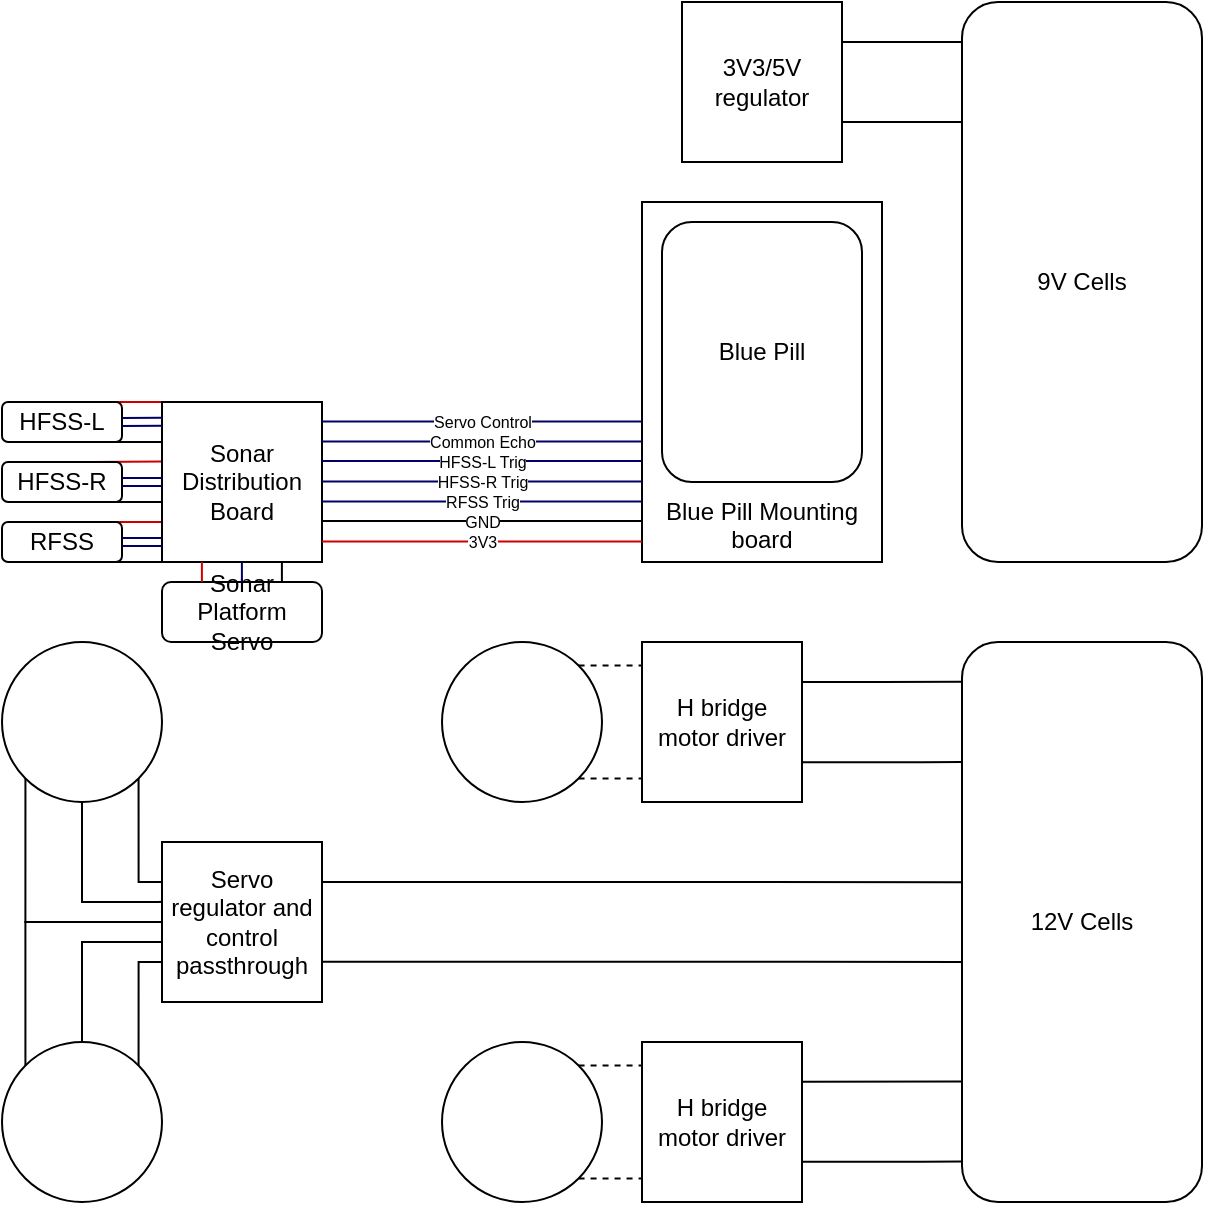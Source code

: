 <mxfile version="20.0.1" type="github">
  <diagram id="aKo4nkEPc6Qk0W20-_ik" name="Page-1">
    <mxGraphModel dx="1221" dy="734" grid="1" gridSize="10" guides="1" tooltips="1" connect="1" arrows="1" fold="1" page="1" pageScale="1" pageWidth="680" pageHeight="680" math="0" shadow="0">
      <root>
        <mxCell id="0" />
        <mxCell id="1" parent="0" />
        <mxCell id="4rk6-c169mp4JHar0VSb-52" value="" style="endArrow=none;html=1;rounded=0;exitX=0;exitY=0;exitDx=0;exitDy=0;strokeColor=#CC0000;" edge="1" parent="1" source="4rk6-c169mp4JHar0VSb-40">
          <mxGeometry width="50" height="50" relative="1" as="geometry">
            <mxPoint x="45" y="290" as="sourcePoint" />
            <mxPoint x="95" y="240" as="targetPoint" />
          </mxGeometry>
        </mxCell>
        <mxCell id="4rk6-c169mp4JHar0VSb-56" value="" style="endArrow=none;html=1;rounded=0;exitX=0;exitY=0;exitDx=0;exitDy=0;entryX=0.75;entryY=0;entryDx=0;entryDy=0;strokeColor=#CC0000;" edge="1" parent="1" target="4rk6-c169mp4JHar0VSb-41">
          <mxGeometry width="50" height="50" relative="1" as="geometry">
            <mxPoint x="120" y="269.8" as="sourcePoint" />
            <mxPoint x="95" y="269.8" as="targetPoint" />
          </mxGeometry>
        </mxCell>
        <mxCell id="4rk6-c169mp4JHar0VSb-59" value="" style="endArrow=none;html=1;rounded=0;strokeColor=#CC0000;" edge="1" parent="1">
          <mxGeometry width="50" height="50" relative="1" as="geometry">
            <mxPoint x="120" y="300" as="sourcePoint" />
            <mxPoint x="95" y="300" as="targetPoint" />
          </mxGeometry>
        </mxCell>
        <mxCell id="4rk6-c169mp4JHar0VSb-1" value="12V Cells" style="rounded=1;whiteSpace=wrap;html=1;" vertex="1" parent="1">
          <mxGeometry x="520" y="360" width="120" height="280" as="geometry" />
        </mxCell>
        <mxCell id="4rk6-c169mp4JHar0VSb-2" value="9V Cells" style="rounded=1;whiteSpace=wrap;html=1;" vertex="1" parent="1">
          <mxGeometry x="520" y="40" width="120" height="280" as="geometry" />
        </mxCell>
        <mxCell id="4rk6-c169mp4JHar0VSb-25" style="edgeStyle=orthogonalEdgeStyle;rounded=0;orthogonalLoop=1;jettySize=auto;html=1;exitX=1;exitY=0.25;exitDx=0;exitDy=0;entryX=0;entryY=0.071;entryDx=0;entryDy=0;entryPerimeter=0;endArrow=none;endFill=0;" edge="1" parent="1" source="4rk6-c169mp4JHar0VSb-4" target="4rk6-c169mp4JHar0VSb-1">
          <mxGeometry relative="1" as="geometry" />
        </mxCell>
        <mxCell id="4rk6-c169mp4JHar0VSb-4" value="H bridge motor driver" style="whiteSpace=wrap;html=1;aspect=fixed;" vertex="1" parent="1">
          <mxGeometry x="360" y="360" width="80" height="80" as="geometry" />
        </mxCell>
        <mxCell id="4rk6-c169mp4JHar0VSb-5" value="H bridge motor driver" style="whiteSpace=wrap;html=1;aspect=fixed;" vertex="1" parent="1">
          <mxGeometry x="360" y="560" width="80" height="80" as="geometry" />
        </mxCell>
        <mxCell id="4rk6-c169mp4JHar0VSb-15" style="edgeStyle=orthogonalEdgeStyle;rounded=0;orthogonalLoop=1;jettySize=auto;html=1;exitX=0;exitY=0.5;exitDx=0;exitDy=0;entryX=0;entryY=0;entryDx=0;entryDy=0;endArrow=none;endFill=0;" edge="1" parent="1" source="4rk6-c169mp4JHar0VSb-6" target="4rk6-c169mp4JHar0VSb-10">
          <mxGeometry relative="1" as="geometry" />
        </mxCell>
        <mxCell id="4rk6-c169mp4JHar0VSb-21" style="edgeStyle=orthogonalEdgeStyle;rounded=0;orthogonalLoop=1;jettySize=auto;html=1;exitX=1;exitY=0.25;exitDx=0;exitDy=0;endArrow=none;endFill=0;entryX=0;entryY=0.429;entryDx=0;entryDy=0;entryPerimeter=0;" edge="1" parent="1" source="4rk6-c169mp4JHar0VSb-6" target="4rk6-c169mp4JHar0VSb-1">
          <mxGeometry relative="1" as="geometry">
            <mxPoint x="510" y="480.222" as="targetPoint" />
          </mxGeometry>
        </mxCell>
        <mxCell id="4rk6-c169mp4JHar0VSb-6" value="Servo regulator and control passthrough" style="whiteSpace=wrap;html=1;aspect=fixed;" vertex="1" parent="1">
          <mxGeometry x="120" y="460" width="80" height="80" as="geometry" />
        </mxCell>
        <mxCell id="4rk6-c169mp4JHar0VSb-7" value="" style="ellipse;whiteSpace=wrap;html=1;aspect=fixed;" vertex="1" parent="1">
          <mxGeometry x="260" y="360" width="80" height="80" as="geometry" />
        </mxCell>
        <mxCell id="4rk6-c169mp4JHar0VSb-29" style="edgeStyle=orthogonalEdgeStyle;rounded=0;orthogonalLoop=1;jettySize=auto;html=1;exitX=1;exitY=0;exitDx=0;exitDy=0;endArrow=none;endFill=0;dashed=1;entryX=0;entryY=0.153;entryDx=0;entryDy=0;entryPerimeter=0;" edge="1" parent="1" source="4rk6-c169mp4JHar0VSb-8" target="4rk6-c169mp4JHar0VSb-5">
          <mxGeometry relative="1" as="geometry" />
        </mxCell>
        <mxCell id="4rk6-c169mp4JHar0VSb-31" style="edgeStyle=orthogonalEdgeStyle;rounded=0;orthogonalLoop=1;jettySize=auto;html=1;exitX=1;exitY=1;exitDx=0;exitDy=0;entryX=-0.006;entryY=0.847;entryDx=0;entryDy=0;entryPerimeter=0;dashed=1;endArrow=none;endFill=0;" edge="1" parent="1" source="4rk6-c169mp4JHar0VSb-8" target="4rk6-c169mp4JHar0VSb-5">
          <mxGeometry relative="1" as="geometry" />
        </mxCell>
        <mxCell id="4rk6-c169mp4JHar0VSb-8" value="" style="ellipse;whiteSpace=wrap;html=1;aspect=fixed;" vertex="1" parent="1">
          <mxGeometry x="260" y="560" width="80" height="80" as="geometry" />
        </mxCell>
        <mxCell id="4rk6-c169mp4JHar0VSb-11" style="edgeStyle=orthogonalEdgeStyle;rounded=0;orthogonalLoop=1;jettySize=auto;html=1;exitX=1;exitY=1;exitDx=0;exitDy=0;entryX=0;entryY=0.25;entryDx=0;entryDy=0;endArrow=none;endFill=0;" edge="1" parent="1" source="4rk6-c169mp4JHar0VSb-9" target="4rk6-c169mp4JHar0VSb-6">
          <mxGeometry relative="1" as="geometry">
            <Array as="points">
              <mxPoint x="108" y="480" />
            </Array>
          </mxGeometry>
        </mxCell>
        <mxCell id="4rk6-c169mp4JHar0VSb-12" style="edgeStyle=orthogonalEdgeStyle;rounded=0;orthogonalLoop=1;jettySize=auto;html=1;exitX=0.5;exitY=1;exitDx=0;exitDy=0;endArrow=none;endFill=0;entryX=0.006;entryY=0.373;entryDx=0;entryDy=0;entryPerimeter=0;" edge="1" parent="1" source="4rk6-c169mp4JHar0VSb-9" target="4rk6-c169mp4JHar0VSb-6">
          <mxGeometry relative="1" as="geometry">
            <mxPoint x="110" y="490" as="targetPoint" />
            <Array as="points">
              <mxPoint x="80" y="490" />
              <mxPoint x="118" y="490" />
            </Array>
          </mxGeometry>
        </mxCell>
        <mxCell id="4rk6-c169mp4JHar0VSb-14" style="edgeStyle=orthogonalEdgeStyle;rounded=0;orthogonalLoop=1;jettySize=auto;html=1;exitX=0;exitY=1;exitDx=0;exitDy=0;entryX=0;entryY=0.5;entryDx=0;entryDy=0;endArrow=none;endFill=0;" edge="1" parent="1" source="4rk6-c169mp4JHar0VSb-9" target="4rk6-c169mp4JHar0VSb-6">
          <mxGeometry relative="1" as="geometry" />
        </mxCell>
        <mxCell id="4rk6-c169mp4JHar0VSb-9" value="" style="ellipse;whiteSpace=wrap;html=1;aspect=fixed;" vertex="1" parent="1">
          <mxGeometry x="40" y="360" width="80" height="80" as="geometry" />
        </mxCell>
        <mxCell id="4rk6-c169mp4JHar0VSb-17" style="edgeStyle=orthogonalEdgeStyle;rounded=0;orthogonalLoop=1;jettySize=auto;html=1;exitX=0.5;exitY=0;exitDx=0;exitDy=0;entryX=0;entryY=0.625;entryDx=0;entryDy=0;entryPerimeter=0;endArrow=none;endFill=0;" edge="1" parent="1" source="4rk6-c169mp4JHar0VSb-10" target="4rk6-c169mp4JHar0VSb-6">
          <mxGeometry relative="1" as="geometry" />
        </mxCell>
        <mxCell id="4rk6-c169mp4JHar0VSb-19" style="edgeStyle=orthogonalEdgeStyle;rounded=0;orthogonalLoop=1;jettySize=auto;html=1;exitX=1;exitY=0;exitDx=0;exitDy=0;entryX=0;entryY=0.75;entryDx=0;entryDy=0;endArrow=none;endFill=0;" edge="1" parent="1" source="4rk6-c169mp4JHar0VSb-10" target="4rk6-c169mp4JHar0VSb-6">
          <mxGeometry relative="1" as="geometry">
            <Array as="points">
              <mxPoint x="108" y="520" />
            </Array>
          </mxGeometry>
        </mxCell>
        <mxCell id="4rk6-c169mp4JHar0VSb-10" value="" style="ellipse;whiteSpace=wrap;html=1;aspect=fixed;" vertex="1" parent="1">
          <mxGeometry x="40" y="560" width="80" height="80" as="geometry" />
        </mxCell>
        <mxCell id="4rk6-c169mp4JHar0VSb-23" style="edgeStyle=orthogonalEdgeStyle;rounded=0;orthogonalLoop=1;jettySize=auto;html=1;exitX=1;exitY=0.25;exitDx=0;exitDy=0;endArrow=none;endFill=0;entryX=0;entryY=0.429;entryDx=0;entryDy=0;entryPerimeter=0;" edge="1" parent="1">
          <mxGeometry relative="1" as="geometry">
            <mxPoint x="520" y="520.02" as="targetPoint" />
            <mxPoint x="200" y="519.9" as="sourcePoint" />
            <Array as="points">
              <mxPoint x="440" y="520" />
              <mxPoint x="440" y="520" />
            </Array>
          </mxGeometry>
        </mxCell>
        <mxCell id="4rk6-c169mp4JHar0VSb-26" style="edgeStyle=orthogonalEdgeStyle;rounded=0;orthogonalLoop=1;jettySize=auto;html=1;exitX=1;exitY=0.25;exitDx=0;exitDy=0;entryX=0;entryY=0.071;entryDx=0;entryDy=0;entryPerimeter=0;endArrow=none;endFill=0;" edge="1" parent="1">
          <mxGeometry relative="1" as="geometry">
            <mxPoint x="440" y="420.09" as="sourcePoint" />
            <mxPoint x="520" y="419.97" as="targetPoint" />
            <Array as="points">
              <mxPoint x="500" y="420" />
              <mxPoint x="500" y="420" />
            </Array>
          </mxGeometry>
        </mxCell>
        <mxCell id="4rk6-c169mp4JHar0VSb-27" style="edgeStyle=orthogonalEdgeStyle;rounded=0;orthogonalLoop=1;jettySize=auto;html=1;exitX=1;exitY=0.25;exitDx=0;exitDy=0;entryX=0;entryY=0.071;entryDx=0;entryDy=0;entryPerimeter=0;endArrow=none;endFill=0;" edge="1" parent="1">
          <mxGeometry relative="1" as="geometry">
            <mxPoint x="440" y="579.82" as="sourcePoint" />
            <mxPoint x="520" y="579.7" as="targetPoint" />
            <Array as="points">
              <mxPoint x="520" y="580" />
            </Array>
          </mxGeometry>
        </mxCell>
        <mxCell id="4rk6-c169mp4JHar0VSb-28" style="edgeStyle=orthogonalEdgeStyle;rounded=0;orthogonalLoop=1;jettySize=auto;html=1;exitX=1;exitY=0.25;exitDx=0;exitDy=0;entryX=0;entryY=0.071;entryDx=0;entryDy=0;entryPerimeter=0;endArrow=none;endFill=0;" edge="1" parent="1">
          <mxGeometry relative="1" as="geometry">
            <mxPoint x="440" y="619.91" as="sourcePoint" />
            <mxPoint x="520" y="619.79" as="targetPoint" />
            <Array as="points">
              <mxPoint x="500" y="619.82" />
              <mxPoint x="500" y="619.82" />
            </Array>
          </mxGeometry>
        </mxCell>
        <mxCell id="4rk6-c169mp4JHar0VSb-32" style="edgeStyle=orthogonalEdgeStyle;rounded=0;orthogonalLoop=1;jettySize=auto;html=1;exitX=1;exitY=0;exitDx=0;exitDy=0;endArrow=none;endFill=0;dashed=1;entryX=0;entryY=0.153;entryDx=0;entryDy=0;entryPerimeter=0;" edge="1" parent="1">
          <mxGeometry relative="1" as="geometry">
            <mxPoint x="328.284" y="371.716" as="sourcePoint" />
            <mxPoint x="360" y="372.24" as="targetPoint" />
          </mxGeometry>
        </mxCell>
        <mxCell id="4rk6-c169mp4JHar0VSb-33" style="edgeStyle=orthogonalEdgeStyle;rounded=0;orthogonalLoop=1;jettySize=auto;html=1;exitX=1;exitY=1;exitDx=0;exitDy=0;entryX=-0.006;entryY=0.847;entryDx=0;entryDy=0;entryPerimeter=0;dashed=1;endArrow=none;endFill=0;" edge="1" parent="1">
          <mxGeometry relative="1" as="geometry">
            <mxPoint x="328.284" y="428.284" as="sourcePoint" />
            <mxPoint x="359.52" y="427.76" as="targetPoint" />
          </mxGeometry>
        </mxCell>
        <mxCell id="4rk6-c169mp4JHar0VSb-35" value="&lt;div&gt;&lt;br&gt;&lt;/div&gt;&lt;div&gt;&lt;br&gt;&lt;/div&gt;&lt;div&gt;&lt;br&gt;&lt;/div&gt;&lt;div&gt;&lt;br&gt;&lt;/div&gt;&lt;div&gt;&lt;br&gt;&lt;/div&gt;&lt;div&gt;&lt;br&gt;&lt;/div&gt;&lt;div&gt;&lt;br&gt;&lt;/div&gt;&lt;div&gt;&lt;br&gt;&lt;/div&gt;&lt;div&gt;&lt;br&gt;&lt;/div&gt;&lt;div&gt;&lt;br&gt;&lt;/div&gt;&lt;div&gt;Blue Pill Mounting board&lt;/div&gt;" style="rounded=0;whiteSpace=wrap;html=1;" vertex="1" parent="1">
          <mxGeometry x="360" y="140" width="120" height="180" as="geometry" />
        </mxCell>
        <mxCell id="4rk6-c169mp4JHar0VSb-37" style="edgeStyle=none;rounded=0;orthogonalLoop=1;jettySize=auto;html=1;exitX=1;exitY=0.75;exitDx=0;exitDy=0;endArrow=none;endFill=0;" edge="1" parent="1" source="4rk6-c169mp4JHar0VSb-36">
          <mxGeometry relative="1" as="geometry">
            <mxPoint x="520" y="100" as="targetPoint" />
          </mxGeometry>
        </mxCell>
        <mxCell id="4rk6-c169mp4JHar0VSb-36" value="3V3/5V regulator" style="whiteSpace=wrap;html=1;aspect=fixed;" vertex="1" parent="1">
          <mxGeometry x="380" y="40" width="80" height="80" as="geometry" />
        </mxCell>
        <mxCell id="4rk6-c169mp4JHar0VSb-38" style="edgeStyle=none;rounded=0;orthogonalLoop=1;jettySize=auto;html=1;exitX=1;exitY=0.25;exitDx=0;exitDy=0;endArrow=none;endFill=0;" edge="1" parent="1" source="4rk6-c169mp4JHar0VSb-36">
          <mxGeometry relative="1" as="geometry">
            <mxPoint x="480" y="60" as="sourcePoint" />
            <mxPoint x="520" y="60" as="targetPoint" />
          </mxGeometry>
        </mxCell>
        <mxCell id="4rk6-c169mp4JHar0VSb-39" value="Blue Pill" style="rounded=1;whiteSpace=wrap;html=1;" vertex="1" parent="1">
          <mxGeometry x="370" y="150" width="100" height="130" as="geometry" />
        </mxCell>
        <mxCell id="4rk6-c169mp4JHar0VSb-40" value="Sonar Distribution Board" style="whiteSpace=wrap;html=1;aspect=fixed;" vertex="1" parent="1">
          <mxGeometry x="120" y="240" width="80" height="80" as="geometry" />
        </mxCell>
        <mxCell id="4rk6-c169mp4JHar0VSb-41" value="HFSS-R" style="rounded=1;whiteSpace=wrap;html=1;" vertex="1" parent="1">
          <mxGeometry x="40" y="270" width="60" height="20" as="geometry" />
        </mxCell>
        <mxCell id="4rk6-c169mp4JHar0VSb-42" value="RFSS" style="rounded=1;whiteSpace=wrap;html=1;" vertex="1" parent="1">
          <mxGeometry x="40" y="300" width="60" height="20" as="geometry" />
        </mxCell>
        <mxCell id="4rk6-c169mp4JHar0VSb-43" value="HFSS-L" style="rounded=1;whiteSpace=wrap;html=1;" vertex="1" parent="1">
          <mxGeometry x="40" y="240" width="60" height="20" as="geometry" />
        </mxCell>
        <mxCell id="4rk6-c169mp4JHar0VSb-53" value="" style="endArrow=none;html=1;rounded=0;exitX=0;exitY=0;exitDx=0;exitDy=0;entryX=0.921;entryY=0.999;entryDx=0;entryDy=0;entryPerimeter=0;strokeColor=#000000;" edge="1" parent="1" target="4rk6-c169mp4JHar0VSb-43">
          <mxGeometry width="50" height="50" relative="1" as="geometry">
            <mxPoint x="120" y="260" as="sourcePoint" />
            <mxPoint x="100" y="260.11" as="targetPoint" />
          </mxGeometry>
        </mxCell>
        <mxCell id="4rk6-c169mp4JHar0VSb-55" value="" style="shape=link;html=1;rounded=0;endArrow=none;endFill=0;exitX=1;exitY=0.5;exitDx=0;exitDy=0;strokeColor=#000066;" edge="1" parent="1" source="4rk6-c169mp4JHar0VSb-43">
          <mxGeometry width="100" relative="1" as="geometry">
            <mxPoint x="20" y="249.89" as="sourcePoint" />
            <mxPoint x="120" y="249.89" as="targetPoint" />
          </mxGeometry>
        </mxCell>
        <mxCell id="4rk6-c169mp4JHar0VSb-57" value="" style="endArrow=none;html=1;rounded=0;entryX=0.75;entryY=1;entryDx=0;entryDy=0;strokeColor=#000000;" edge="1" parent="1" target="4rk6-c169mp4JHar0VSb-41">
          <mxGeometry width="50" height="50" relative="1" as="geometry">
            <mxPoint x="120" y="290" as="sourcePoint" />
            <mxPoint x="95.26" y="289.78" as="targetPoint" />
          </mxGeometry>
        </mxCell>
        <mxCell id="4rk6-c169mp4JHar0VSb-58" value="" style="shape=link;html=1;rounded=0;endArrow=none;endFill=0;entryX=0;entryY=0.5;entryDx=0;entryDy=0;strokeColor=#000066;" edge="1" parent="1" target="4rk6-c169mp4JHar0VSb-40">
          <mxGeometry width="100" relative="1" as="geometry">
            <mxPoint x="100" y="280" as="sourcePoint" />
            <mxPoint x="120" y="279.69" as="targetPoint" />
          </mxGeometry>
        </mxCell>
        <mxCell id="4rk6-c169mp4JHar0VSb-60" value="" style="endArrow=none;html=1;rounded=0;entryX=0.75;entryY=1;entryDx=0;entryDy=0;strokeColor=#000000;" edge="1" parent="1" target="4rk6-c169mp4JHar0VSb-42">
          <mxGeometry width="50" height="50" relative="1" as="geometry">
            <mxPoint x="120" y="320" as="sourcePoint" />
            <mxPoint x="95.26" y="319.78" as="targetPoint" />
          </mxGeometry>
        </mxCell>
        <mxCell id="4rk6-c169mp4JHar0VSb-61" value="" style="shape=link;html=1;rounded=0;endArrow=none;endFill=0;strokeColor=#000066;" edge="1" parent="1">
          <mxGeometry width="100" relative="1" as="geometry">
            <mxPoint x="100" y="310" as="sourcePoint" />
            <mxPoint x="120" y="310" as="targetPoint" />
          </mxGeometry>
        </mxCell>
        <mxCell id="4rk6-c169mp4JHar0VSb-63" value="Sonar Platform Servo" style="rounded=1;whiteSpace=wrap;html=1;" vertex="1" parent="1">
          <mxGeometry x="120" y="330" width="80" height="30" as="geometry" />
        </mxCell>
        <mxCell id="4rk6-c169mp4JHar0VSb-64" value="3V3" style="endArrow=none;html=1;rounded=0;entryX=0;entryY=1;entryDx=0;entryDy=0;strokeColor=#CC0000;fontSize=8;" edge="1" parent="1">
          <mxGeometry width="50" height="50" relative="1" as="geometry">
            <mxPoint x="200" y="309.8" as="sourcePoint" />
            <mxPoint x="360" y="309.8" as="targetPoint" />
          </mxGeometry>
        </mxCell>
        <mxCell id="4rk6-c169mp4JHar0VSb-66" value="GND" style="endArrow=none;html=1;rounded=0;entryX=0;entryY=1;entryDx=0;entryDy=0;fontSize=8;" edge="1" parent="1">
          <mxGeometry width="50" height="50" relative="1" as="geometry">
            <mxPoint x="200" y="299.56" as="sourcePoint" />
            <mxPoint x="360" y="299.56" as="targetPoint" />
          </mxGeometry>
        </mxCell>
        <mxCell id="4rk6-c169mp4JHar0VSb-67" value="RFSS Trig" style="endArrow=none;html=1;rounded=0;entryX=0;entryY=1;entryDx=0;entryDy=0;strokeColor=#000066;fontSize=8;" edge="1" parent="1">
          <mxGeometry width="50" height="50" relative="1" as="geometry">
            <mxPoint x="200" y="289.8" as="sourcePoint" />
            <mxPoint x="360" y="289.8" as="targetPoint" />
          </mxGeometry>
        </mxCell>
        <mxCell id="4rk6-c169mp4JHar0VSb-68" value="HFSS-R Trig" style="endArrow=none;html=1;rounded=0;entryX=0;entryY=1;entryDx=0;entryDy=0;strokeColor=#000066;fontSize=8;" edge="1" parent="1">
          <mxGeometry width="50" height="50" relative="1" as="geometry">
            <mxPoint x="200" y="279.8" as="sourcePoint" />
            <mxPoint x="360" y="279.8" as="targetPoint" />
          </mxGeometry>
        </mxCell>
        <mxCell id="4rk6-c169mp4JHar0VSb-69" value="HFSS-L Trig" style="endArrow=none;html=1;rounded=0;entryX=0;entryY=1;entryDx=0;entryDy=0;strokeColor=#000066;fontSize=8;" edge="1" parent="1">
          <mxGeometry width="50" height="50" relative="1" as="geometry">
            <mxPoint x="200" y="269.56" as="sourcePoint" />
            <mxPoint x="360" y="269.56" as="targetPoint" />
          </mxGeometry>
        </mxCell>
        <mxCell id="4rk6-c169mp4JHar0VSb-70" value="Common Echo" style="endArrow=none;html=1;rounded=0;entryX=0;entryY=1;entryDx=0;entryDy=0;strokeColor=#000066;fontSize=8;" edge="1" parent="1">
          <mxGeometry width="50" height="50" relative="1" as="geometry">
            <mxPoint x="200" y="259.8" as="sourcePoint" />
            <mxPoint x="360" y="259.8" as="targetPoint" />
          </mxGeometry>
        </mxCell>
        <mxCell id="4rk6-c169mp4JHar0VSb-71" value="Servo Control" style="endArrow=none;html=1;rounded=0;entryX=0;entryY=1;entryDx=0;entryDy=0;strokeColor=#000066;fontSize=8;" edge="1" parent="1">
          <mxGeometry width="50" height="50" relative="1" as="geometry">
            <mxPoint x="200" y="249.8" as="sourcePoint" />
            <mxPoint x="360" y="249.8" as="targetPoint" />
          </mxGeometry>
        </mxCell>
        <mxCell id="4rk6-c169mp4JHar0VSb-75" value="" style="endArrow=none;html=1;rounded=0;fontSize=8;strokeColor=#000066;exitX=0.5;exitY=0;exitDx=0;exitDy=0;" edge="1" parent="1">
          <mxGeometry width="50" height="50" relative="1" as="geometry">
            <mxPoint x="159.95" y="330" as="sourcePoint" />
            <mxPoint x="159.95" y="320" as="targetPoint" />
          </mxGeometry>
        </mxCell>
        <mxCell id="4rk6-c169mp4JHar0VSb-77" value="" style="endArrow=none;html=1;rounded=0;fontSize=8;strokeColor=#000000;exitX=0.5;exitY=0;exitDx=0;exitDy=0;" edge="1" parent="1">
          <mxGeometry width="50" height="50" relative="1" as="geometry">
            <mxPoint x="179.95" y="330" as="sourcePoint" />
            <mxPoint x="179.95" y="320" as="targetPoint" />
          </mxGeometry>
        </mxCell>
        <mxCell id="4rk6-c169mp4JHar0VSb-78" value="" style="endArrow=none;html=1;rounded=0;fontSize=8;strokeColor=#CC0000;exitX=0.5;exitY=0;exitDx=0;exitDy=0;" edge="1" parent="1">
          <mxGeometry width="50" height="50" relative="1" as="geometry">
            <mxPoint x="139.95" y="330" as="sourcePoint" />
            <mxPoint x="139.95" y="320" as="targetPoint" />
          </mxGeometry>
        </mxCell>
      </root>
    </mxGraphModel>
  </diagram>
</mxfile>
